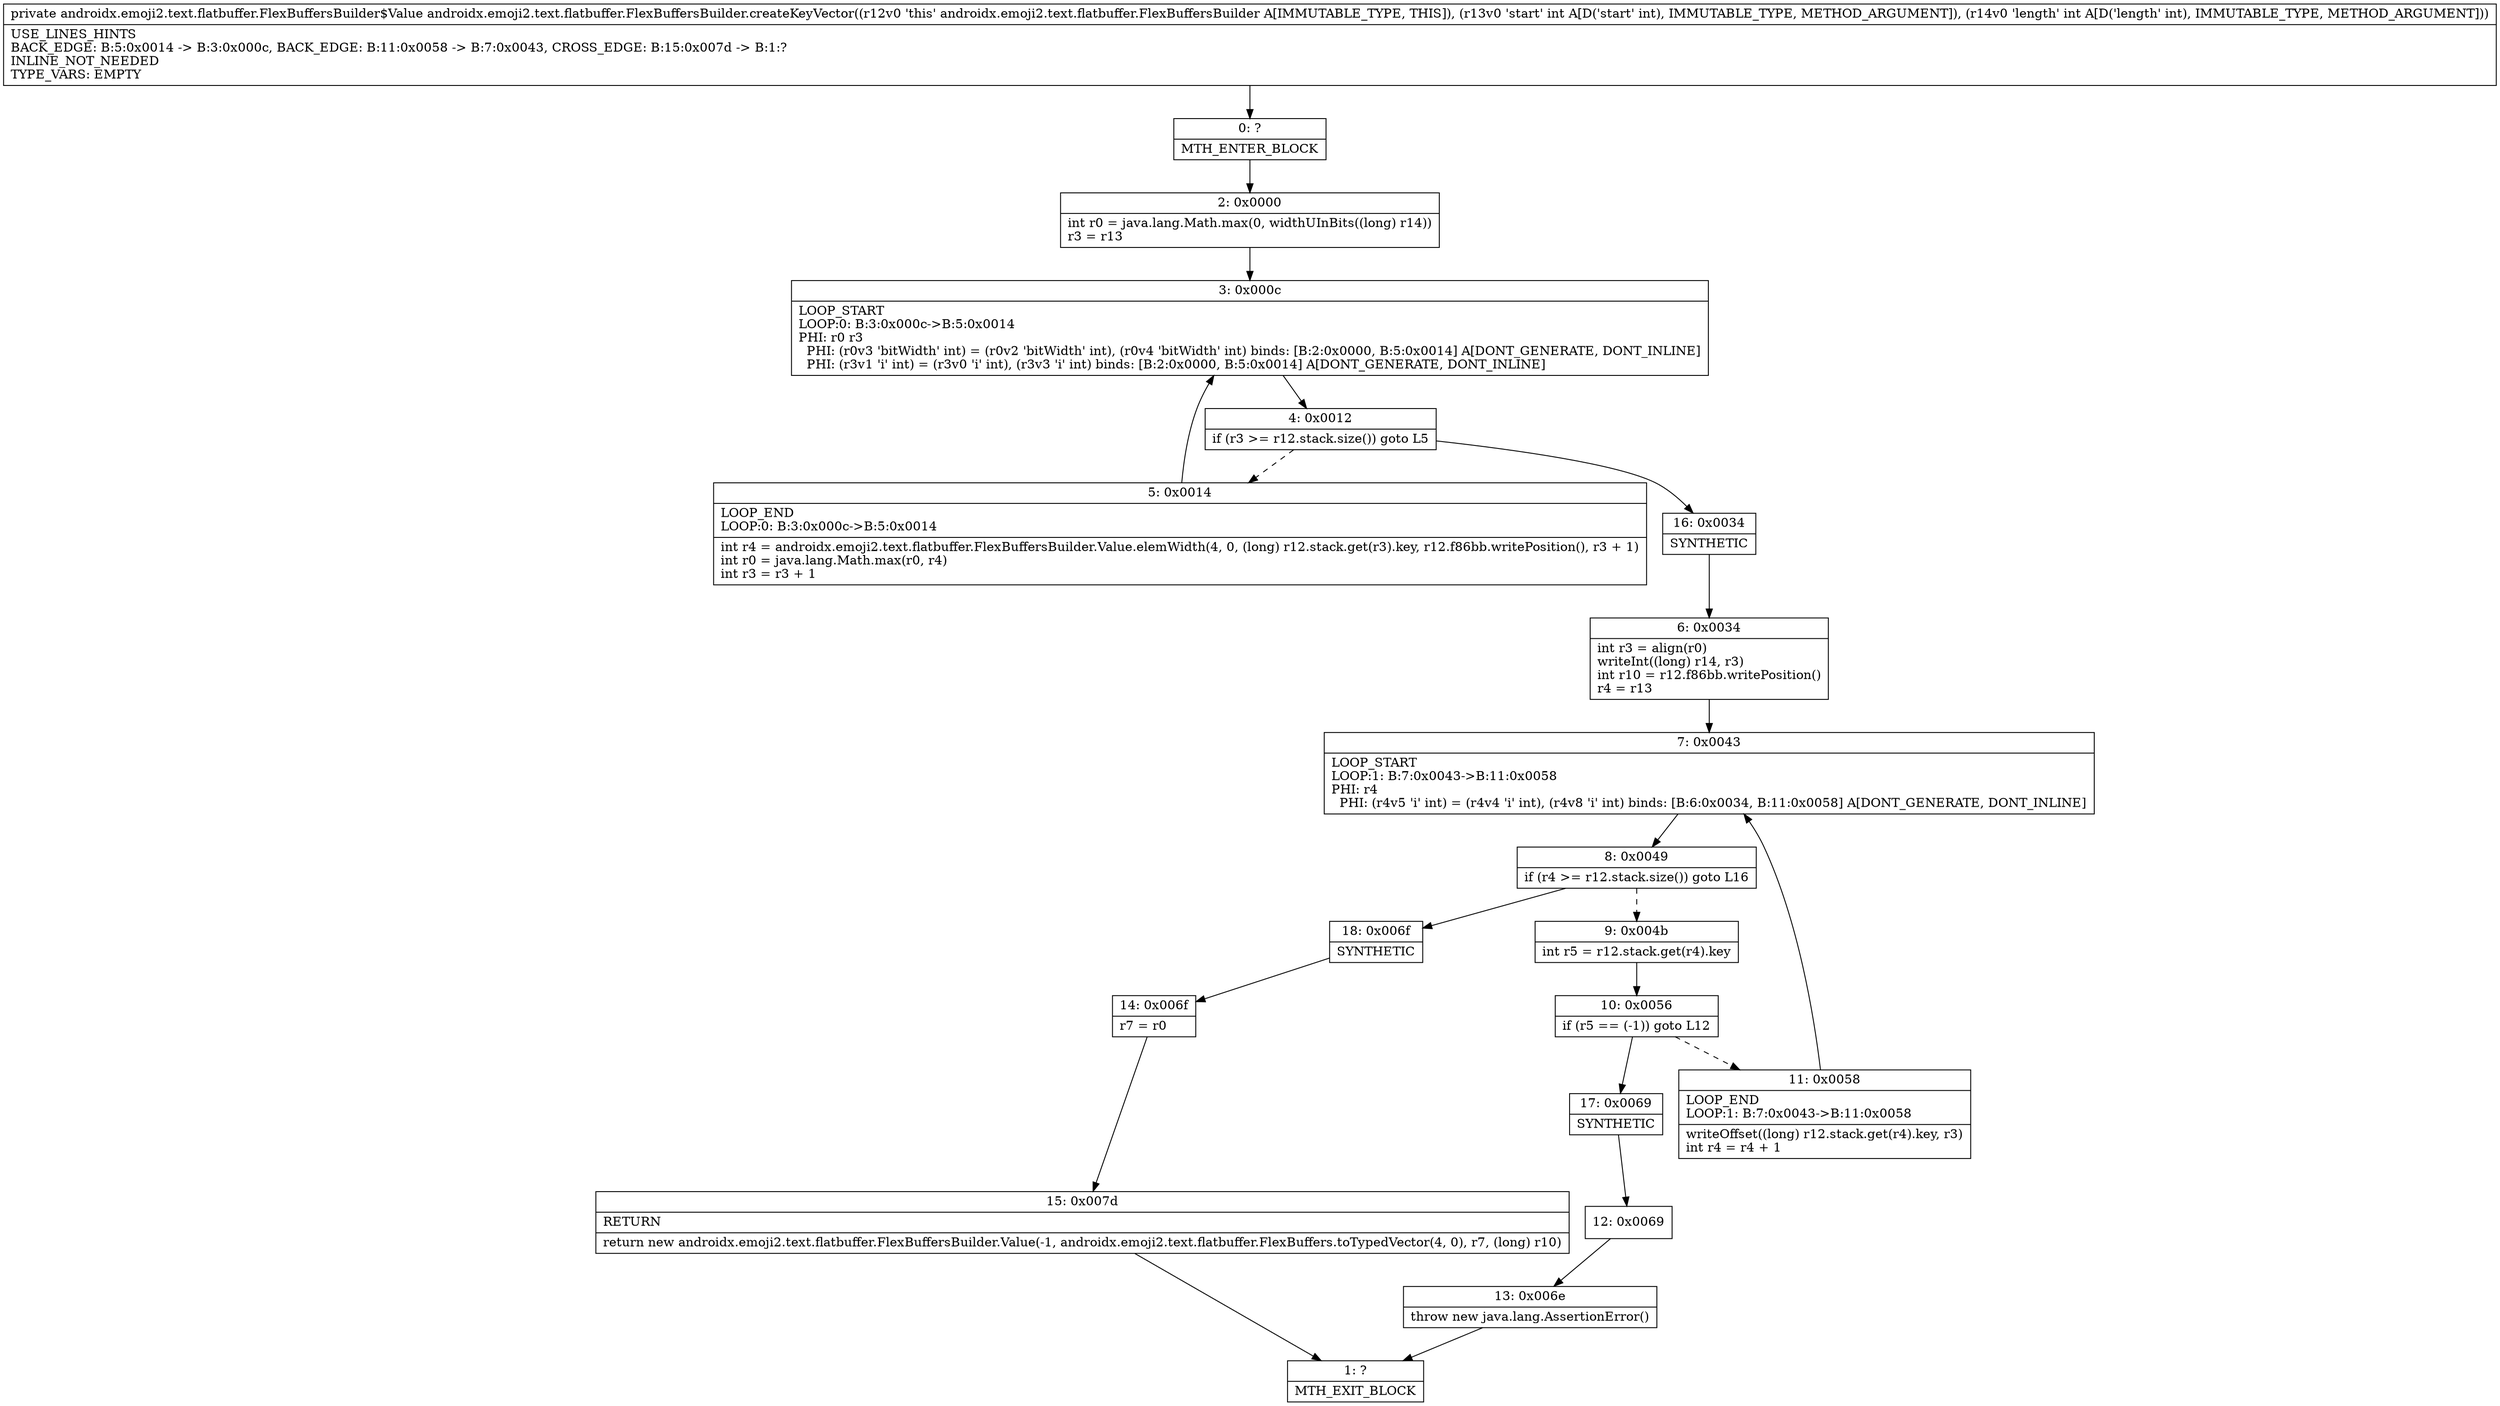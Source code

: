 digraph "CFG forandroidx.emoji2.text.flatbuffer.FlexBuffersBuilder.createKeyVector(II)Landroidx\/emoji2\/text\/flatbuffer\/FlexBuffersBuilder$Value;" {
Node_0 [shape=record,label="{0\:\ ?|MTH_ENTER_BLOCK\l}"];
Node_2 [shape=record,label="{2\:\ 0x0000|int r0 = java.lang.Math.max(0, widthUInBits((long) r14))\lr3 = r13\l}"];
Node_3 [shape=record,label="{3\:\ 0x000c|LOOP_START\lLOOP:0: B:3:0x000c\-\>B:5:0x0014\lPHI: r0 r3 \l  PHI: (r0v3 'bitWidth' int) = (r0v2 'bitWidth' int), (r0v4 'bitWidth' int) binds: [B:2:0x0000, B:5:0x0014] A[DONT_GENERATE, DONT_INLINE]\l  PHI: (r3v1 'i' int) = (r3v0 'i' int), (r3v3 'i' int) binds: [B:2:0x0000, B:5:0x0014] A[DONT_GENERATE, DONT_INLINE]\l}"];
Node_4 [shape=record,label="{4\:\ 0x0012|if (r3 \>= r12.stack.size()) goto L5\l}"];
Node_5 [shape=record,label="{5\:\ 0x0014|LOOP_END\lLOOP:0: B:3:0x000c\-\>B:5:0x0014\l|int r4 = androidx.emoji2.text.flatbuffer.FlexBuffersBuilder.Value.elemWidth(4, 0, (long) r12.stack.get(r3).key, r12.f86bb.writePosition(), r3 + 1)\lint r0 = java.lang.Math.max(r0, r4)\lint r3 = r3 + 1\l}"];
Node_16 [shape=record,label="{16\:\ 0x0034|SYNTHETIC\l}"];
Node_6 [shape=record,label="{6\:\ 0x0034|int r3 = align(r0)\lwriteInt((long) r14, r3)\lint r10 = r12.f86bb.writePosition()\lr4 = r13\l}"];
Node_7 [shape=record,label="{7\:\ 0x0043|LOOP_START\lLOOP:1: B:7:0x0043\-\>B:11:0x0058\lPHI: r4 \l  PHI: (r4v5 'i' int) = (r4v4 'i' int), (r4v8 'i' int) binds: [B:6:0x0034, B:11:0x0058] A[DONT_GENERATE, DONT_INLINE]\l}"];
Node_8 [shape=record,label="{8\:\ 0x0049|if (r4 \>= r12.stack.size()) goto L16\l}"];
Node_9 [shape=record,label="{9\:\ 0x004b|int r5 = r12.stack.get(r4).key\l}"];
Node_10 [shape=record,label="{10\:\ 0x0056|if (r5 == (\-1)) goto L12\l}"];
Node_11 [shape=record,label="{11\:\ 0x0058|LOOP_END\lLOOP:1: B:7:0x0043\-\>B:11:0x0058\l|writeOffset((long) r12.stack.get(r4).key, r3)\lint r4 = r4 + 1\l}"];
Node_17 [shape=record,label="{17\:\ 0x0069|SYNTHETIC\l}"];
Node_12 [shape=record,label="{12\:\ 0x0069}"];
Node_13 [shape=record,label="{13\:\ 0x006e|throw new java.lang.AssertionError()\l}"];
Node_1 [shape=record,label="{1\:\ ?|MTH_EXIT_BLOCK\l}"];
Node_18 [shape=record,label="{18\:\ 0x006f|SYNTHETIC\l}"];
Node_14 [shape=record,label="{14\:\ 0x006f|r7 = r0\l}"];
Node_15 [shape=record,label="{15\:\ 0x007d|RETURN\l|return new androidx.emoji2.text.flatbuffer.FlexBuffersBuilder.Value(\-1, androidx.emoji2.text.flatbuffer.FlexBuffers.toTypedVector(4, 0), r7, (long) r10)\l}"];
MethodNode[shape=record,label="{private androidx.emoji2.text.flatbuffer.FlexBuffersBuilder$Value androidx.emoji2.text.flatbuffer.FlexBuffersBuilder.createKeyVector((r12v0 'this' androidx.emoji2.text.flatbuffer.FlexBuffersBuilder A[IMMUTABLE_TYPE, THIS]), (r13v0 'start' int A[D('start' int), IMMUTABLE_TYPE, METHOD_ARGUMENT]), (r14v0 'length' int A[D('length' int), IMMUTABLE_TYPE, METHOD_ARGUMENT]))  | USE_LINES_HINTS\lBACK_EDGE: B:5:0x0014 \-\> B:3:0x000c, BACK_EDGE: B:11:0x0058 \-\> B:7:0x0043, CROSS_EDGE: B:15:0x007d \-\> B:1:?\lINLINE_NOT_NEEDED\lTYPE_VARS: EMPTY\l}"];
MethodNode -> Node_0;Node_0 -> Node_2;
Node_2 -> Node_3;
Node_3 -> Node_4;
Node_4 -> Node_5[style=dashed];
Node_4 -> Node_16;
Node_5 -> Node_3;
Node_16 -> Node_6;
Node_6 -> Node_7;
Node_7 -> Node_8;
Node_8 -> Node_9[style=dashed];
Node_8 -> Node_18;
Node_9 -> Node_10;
Node_10 -> Node_11[style=dashed];
Node_10 -> Node_17;
Node_11 -> Node_7;
Node_17 -> Node_12;
Node_12 -> Node_13;
Node_13 -> Node_1;
Node_18 -> Node_14;
Node_14 -> Node_15;
Node_15 -> Node_1;
}

